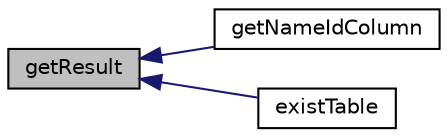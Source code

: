 digraph "getResult"
{
  edge [fontname="Helvetica",fontsize="10",labelfontname="Helvetica",labelfontsize="10"];
  node [fontname="Helvetica",fontsize="10",shape=record];
  rankdir="LR";
  Node49 [label="getResult",height=0.2,width=0.4,color="black", fillcolor="grey75", style="filled", fontcolor="black"];
  Node49 -> Node50 [dir="back",color="midnightblue",fontsize="10",style="solid",fontname="Helvetica"];
  Node50 [label="getNameIdColumn",height=0.2,width=0.4,color="black", fillcolor="white", style="filled",URL="$class_my_sql_conection.html#af40dd57b52816d36d041b95cc08dba05"];
  Node49 -> Node51 [dir="back",color="midnightblue",fontsize="10",style="solid",fontname="Helvetica"];
  Node51 [label="existTable",height=0.2,width=0.4,color="black", fillcolor="white", style="filled",URL="$class_my_sql_conection.html#a421b3316d3ece1b6d8ba968488939ff9"];
}
